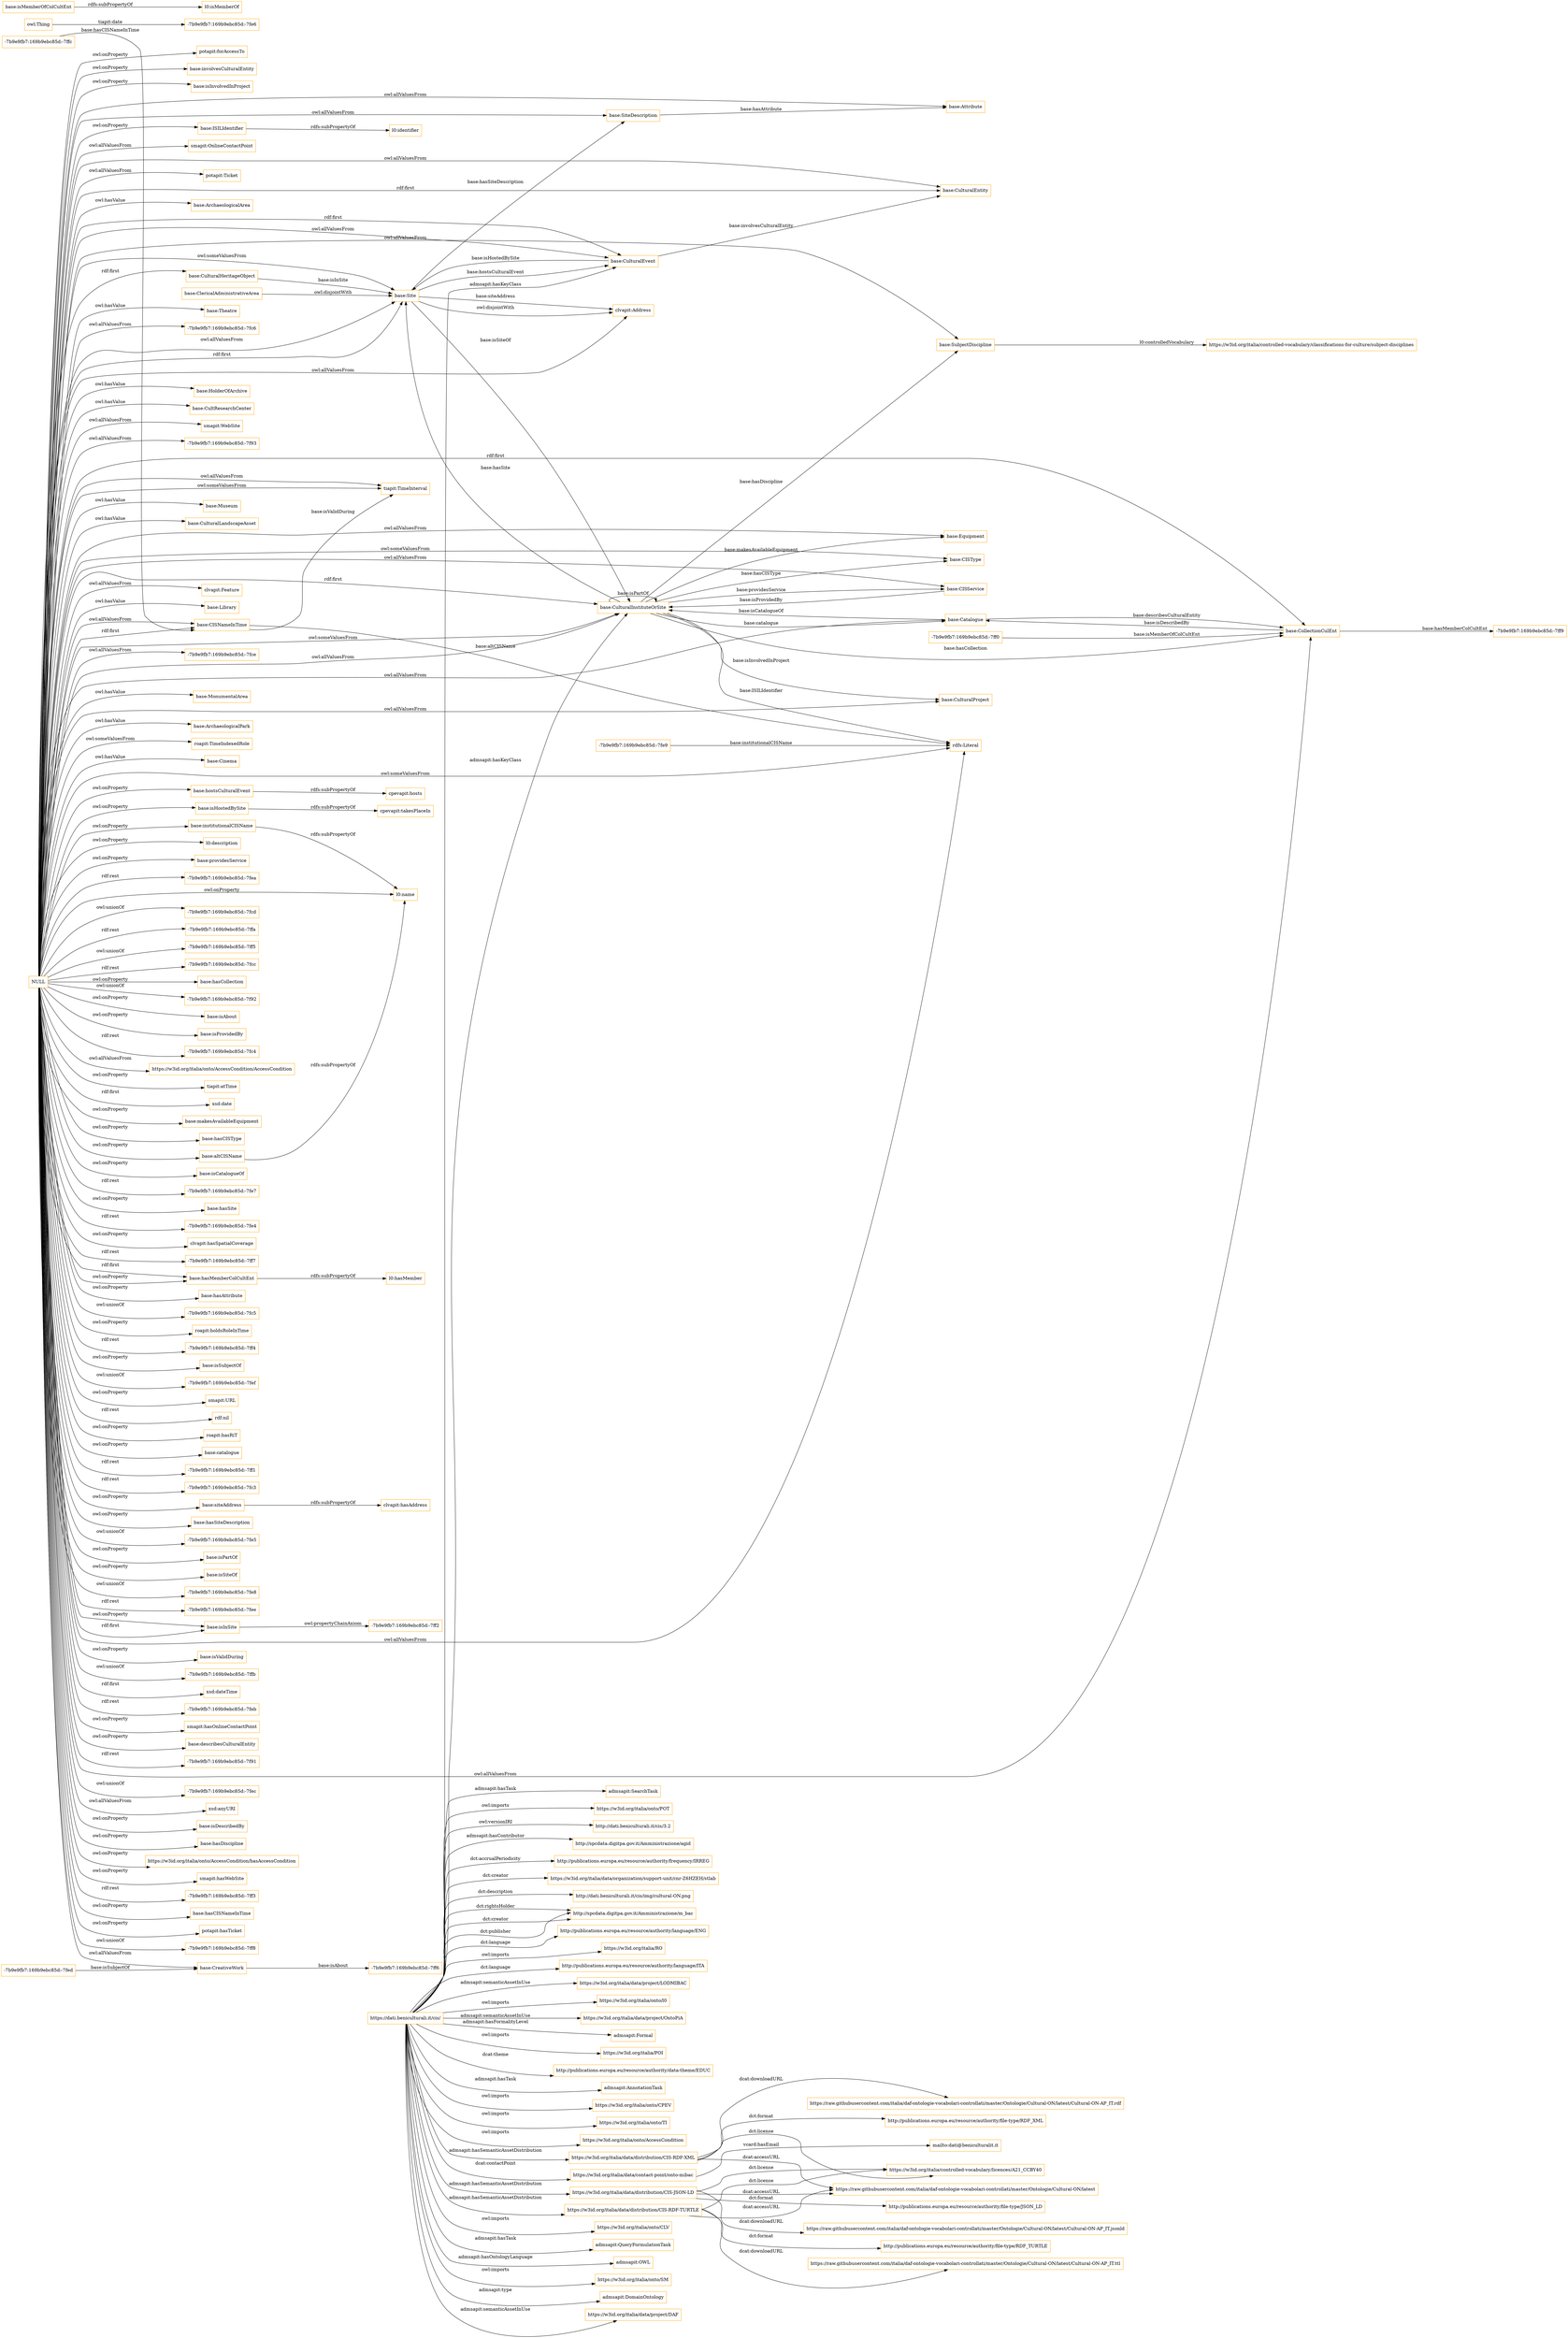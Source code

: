 digraph ar2dtool_diagram { 
rankdir=LR;
size="1501"
node [shape = rectangle, color="orange"]; "base:Attribute" "base:CulturalHeritageObject" "smapit:OnlineContactPoint" "base:CISType" "potapit:Ticket" "base:Catalogue" "-7b9e9fb7:169b9ebc85d:-7ff0" "base:ArchaeologicalArea" "clvapit:Address" "base:Site" "base:CulturalEntity" "base:Theatre" "-7b9e9fb7:169b9ebc85d:-7fc6" "base:CulturalInstituteOrSite" "base:HolderOfArchive" "base:CultResearchCenter" "-7b9e9fb7:169b9ebc85d:-7fe9" "smapit:WebSite" "-7b9e9fb7:169b9ebc85d:-7f93" "-7b9e9fb7:169b9ebc85d:-7fed" "-7b9e9fb7:169b9ebc85d:-7ffc" "tiapit:TimeInterval" "base:CISNameInTime" "base:ClericalAdministrativeArea" "base:Museum" "base:CulturalLandscapeAsset" "base:CollectionCulEnt" "base:Equipment" "base:CreativeWork" "base:SubjectDiscipline" "clvapit:Feature" "base:Library" "base:CulturalEvent" "-7b9e9fb7:169b9ebc85d:-7ff9" "-7b9e9fb7:169b9ebc85d:-7fce" "base:CISService" "base:SiteDescription" "owl:Thing" "base:MonumentalArea" "base:CulturalProject" "base:ArchaeologicalPark" "-7b9e9fb7:169b9ebc85d:-7ff6" "roapit:TimeIndexedRole" "base:Cinema" ; /*classes style*/
	"https://w3id.org/italia/data/distribution/CIS-RDF-XML" -> "https://w3id.org/italia/controlled-vocabulary/licences/A21_CCBY40" [ label = "dct:license" ];
	"https://w3id.org/italia/data/distribution/CIS-RDF-XML" -> "https://raw.githubusercontent.com/italia/daf-ontologie-vocabolari-controllati/master/Ontologie/Cultural-ON/latest/Cultural-ON-AP_IT.rdf" [ label = "dcat:downloadURL" ];
	"https://w3id.org/italia/data/distribution/CIS-RDF-XML" -> "http://publications.europa.eu/resource/authority/file-type/RDF_XML" [ label = "dct:format" ];
	"https://w3id.org/italia/data/distribution/CIS-RDF-XML" -> "https://raw.githubusercontent.com/italia/daf-ontologie-vocabolari-controllati/master/Ontologie/Cultural-ON/latest" [ label = "dcat:accessURL" ];
	"base:hostsCulturalEvent" -> "cpevapit:hosts" [ label = "rdfs:subPropertyOf" ];
	"base:ClericalAdministrativeArea" -> "base:Site" [ label = "owl:disjointWith" ];
	"https://w3id.org/italia/data/contact-point/onto-mibac" -> "mailto:dati@beniculturalit.it" [ label = "vcard:hasEmail" ];
	"base:Site" -> "clvapit:Address" [ label = "owl:disjointWith" ];
	"https://w3id.org/italia/data/distribution/CIS-JSON-LD" -> "https://w3id.org/italia/controlled-vocabulary/licences/A21_CCBY40" [ label = "dct:license" ];
	"https://w3id.org/italia/data/distribution/CIS-JSON-LD" -> "http://publications.europa.eu/resource/authority/file-type/JSON_LD" [ label = "dct:format" ];
	"https://w3id.org/italia/data/distribution/CIS-JSON-LD" -> "https://raw.githubusercontent.com/italia/daf-ontologie-vocabolari-controllati/master/Ontologie/Cultural-ON/latest/Cultural-ON-AP_IT.jsonld" [ label = "dcat:downloadURL" ];
	"https://w3id.org/italia/data/distribution/CIS-JSON-LD" -> "https://raw.githubusercontent.com/italia/daf-ontologie-vocabolari-controllati/master/Ontologie/Cultural-ON/latest" [ label = "dcat:accessURL" ];
	"base:isHostedBySite" -> "cpevapit:takesPlaceIn" [ label = "rdfs:subPropertyOf" ];
	"base:institutionalCISName" -> "l0:name" [ label = "rdfs:subPropertyOf" ];
	"NULL" -> "l0:description" [ label = "owl:onProperty" ];
	"NULL" -> "smapit:OnlineContactPoint" [ label = "owl:allValuesFrom" ];
	"NULL" -> "smapit:WebSite" [ label = "owl:allValuesFrom" ];
	"NULL" -> "base:providesService" [ label = "owl:onProperty" ];
	"NULL" -> "base:Museum" [ label = "owl:hasValue" ];
	"NULL" -> "base:CISNameInTime" [ label = "owl:allValuesFrom" ];
	"NULL" -> "-7b9e9fb7:169b9ebc85d:-7fea" [ label = "rdf:rest" ];
	"NULL" -> "base:institutionalCISName" [ label = "owl:onProperty" ];
	"NULL" -> "base:altCISName" [ label = "owl:onProperty" ];
	"NULL" -> "l0:name" [ label = "owl:onProperty" ];
	"NULL" -> "-7b9e9fb7:169b9ebc85d:-7fcd" [ label = "owl:unionOf" ];
	"NULL" -> "base:SiteDescription" [ label = "owl:allValuesFrom" ];
	"NULL" -> "base:CulturalInstituteOrSite" [ label = "owl:someValuesFrom" ];
	"NULL" -> "-7b9e9fb7:169b9ebc85d:-7ffa" [ label = "rdf:rest" ];
	"NULL" -> "-7b9e9fb7:169b9ebc85d:-7ff5" [ label = "owl:unionOf" ];
	"NULL" -> "roapit:TimeIndexedRole" [ label = "owl:someValuesFrom" ];
	"NULL" -> "-7b9e9fb7:169b9ebc85d:-7fcc" [ label = "rdf:rest" ];
	"NULL" -> "base:hasCollection" [ label = "owl:onProperty" ];
	"NULL" -> "-7b9e9fb7:169b9ebc85d:-7f92" [ label = "owl:unionOf" ];
	"NULL" -> "base:Site" [ label = "rdf:first" ];
	"NULL" -> "base:isAbout" [ label = "owl:onProperty" ];
	"NULL" -> "base:Theatre" [ label = "owl:hasValue" ];
	"NULL" -> "base:isProvidedBy" [ label = "owl:onProperty" ];
	"NULL" -> "base:HolderOfArchive" [ label = "owl:hasValue" ];
	"NULL" -> "-7b9e9fb7:169b9ebc85d:-7fc4" [ label = "rdf:rest" ];
	"NULL" -> "https://w3id.org/italia/onto/AccessCondition/AccessCondition" [ label = "owl:allValuesFrom" ];
	"NULL" -> "base:CollectionCulEnt" [ label = "owl:allValuesFrom" ];
	"NULL" -> "tiapit:atTime" [ label = "owl:onProperty" ];
	"NULL" -> "base:CultResearchCenter" [ label = "owl:hasValue" ];
	"NULL" -> "xsd:date" [ label = "rdf:first" ];
	"NULL" -> "base:makesAvailableEquipment" [ label = "owl:onProperty" ];
	"NULL" -> "base:CulturalHeritageObject" [ label = "rdf:first" ];
	"NULL" -> "base:CulturalEvent" [ label = "rdf:first" ];
	"NULL" -> "base:hasCISType" [ label = "owl:onProperty" ];
	"NULL" -> "base:hasMemberColCultEnt" [ label = "owl:onProperty" ];
	"NULL" -> "base:CreativeWork" [ label = "owl:allValuesFrom" ];
	"NULL" -> "-7b9e9fb7:169b9ebc85d:-7f93" [ label = "owl:allValuesFrom" ];
	"NULL" -> "base:hasMemberColCultEnt" [ label = "rdf:first" ];
	"NULL" -> "base:MonumentalArea" [ label = "owl:hasValue" ];
	"NULL" -> "base:isCatalogueOf" [ label = "owl:onProperty" ];
	"NULL" -> "base:CISNameInTime" [ label = "rdf:first" ];
	"NULL" -> "base:CulturalProject" [ label = "owl:allValuesFrom" ];
	"NULL" -> "-7b9e9fb7:169b9ebc85d:-7fe7" [ label = "rdf:rest" ];
	"NULL" -> "base:CulturalEntity" [ label = "owl:allValuesFrom" ];
	"NULL" -> "base:hostsCulturalEvent" [ label = "owl:onProperty" ];
	"NULL" -> "base:Library" [ label = "owl:hasValue" ];
	"NULL" -> "base:hasSite" [ label = "owl:onProperty" ];
	"NULL" -> "-7b9e9fb7:169b9ebc85d:-7fe4" [ label = "rdf:rest" ];
	"NULL" -> "clvapit:hasSpatialCoverage" [ label = "owl:onProperty" ];
	"NULL" -> "base:CulturalEntity" [ label = "rdf:first" ];
	"NULL" -> "-7b9e9fb7:169b9ebc85d:-7ff7" [ label = "rdf:rest" ];
	"NULL" -> "base:hasAttribute" [ label = "owl:onProperty" ];
	"NULL" -> "-7b9e9fb7:169b9ebc85d:-7fc5" [ label = "owl:unionOf" ];
	"NULL" -> "base:CollectionCulEnt" [ label = "rdf:first" ];
	"NULL" -> "roapit:holdsRoleInTime" [ label = "owl:onProperty" ];
	"NULL" -> "base:CulturalEvent" [ label = "owl:allValuesFrom" ];
	"NULL" -> "base:siteAddress" [ label = "owl:onProperty" ];
	"NULL" -> "-7b9e9fb7:169b9ebc85d:-7ff4" [ label = "rdf:rest" ];
	"NULL" -> "base:isSubjectOf" [ label = "owl:onProperty" ];
	"NULL" -> "-7b9e9fb7:169b9ebc85d:-7fef" [ label = "owl:unionOf" ];
	"NULL" -> "-7b9e9fb7:169b9ebc85d:-7fc6" [ label = "owl:allValuesFrom" ];
	"NULL" -> "smapit:URL" [ label = "owl:onProperty" ];
	"NULL" -> "rdf:nil" [ label = "rdf:rest" ];
	"NULL" -> "base:CulturalInstituteOrSite" [ label = "owl:allValuesFrom" ];
	"NULL" -> "roapit:hasRiT" [ label = "owl:onProperty" ];
	"NULL" -> "base:catalogue" [ label = "owl:onProperty" ];
	"NULL" -> "base:CulturalLandscapeAsset" [ label = "owl:hasValue" ];
	"NULL" -> "-7b9e9fb7:169b9ebc85d:-7ff1" [ label = "rdf:rest" ];
	"NULL" -> "-7b9e9fb7:169b9ebc85d:-7fc3" [ label = "rdf:rest" ];
	"NULL" -> "base:isInSite" [ label = "owl:onProperty" ];
	"NULL" -> "base:hasSiteDescription" [ label = "owl:onProperty" ];
	"NULL" -> "base:Equipment" [ label = "owl:allValuesFrom" ];
	"NULL" -> "-7b9e9fb7:169b9ebc85d:-7fe5" [ label = "owl:unionOf" ];
	"NULL" -> "base:isHostedBySite" [ label = "owl:onProperty" ];
	"NULL" -> "base:isPartOf" [ label = "owl:onProperty" ];
	"NULL" -> "clvapit:Address" [ label = "owl:allValuesFrom" ];
	"NULL" -> "base:isSiteOf" [ label = "owl:onProperty" ];
	"NULL" -> "-7b9e9fb7:169b9ebc85d:-7fe8" [ label = "owl:unionOf" ];
	"NULL" -> "-7b9e9fb7:169b9ebc85d:-7fee" [ label = "rdf:rest" ];
	"NULL" -> "rdfs:Literal" [ label = "owl:someValuesFrom" ];
	"NULL" -> "base:isValidDuring" [ label = "owl:onProperty" ];
	"NULL" -> "-7b9e9fb7:169b9ebc85d:-7ffb" [ label = "owl:unionOf" ];
	"NULL" -> "base:ArchaeologicalArea" [ label = "owl:hasValue" ];
	"NULL" -> "xsd:dateTime" [ label = "rdf:first" ];
	"NULL" -> "base:Attribute" [ label = "owl:allValuesFrom" ];
	"NULL" -> "-7b9e9fb7:169b9ebc85d:-7feb" [ label = "rdf:rest" ];
	"NULL" -> "potapit:Ticket" [ label = "owl:allValuesFrom" ];
	"NULL" -> "smapit:hasOnlineContactPoint" [ label = "owl:onProperty" ];
	"NULL" -> "base:describesCulturalEntity" [ label = "owl:onProperty" ];
	"NULL" -> "-7b9e9fb7:169b9ebc85d:-7fce" [ label = "owl:allValuesFrom" ];
	"NULL" -> "base:SubjectDiscipline" [ label = "owl:allValuesFrom" ];
	"NULL" -> "base:Site" [ label = "owl:someValuesFrom" ];
	"NULL" -> "-7b9e9fb7:169b9ebc85d:-7f91" [ label = "rdf:rest" ];
	"NULL" -> "clvapit:Feature" [ label = "owl:allValuesFrom" ];
	"NULL" -> "base:ISILIdentifier" [ label = "owl:onProperty" ];
	"NULL" -> "-7b9e9fb7:169b9ebc85d:-7fec" [ label = "owl:unionOf" ];
	"NULL" -> "xsd:anyURI" [ label = "owl:allValuesFrom" ];
	"NULL" -> "base:isDescribedBy" [ label = "owl:onProperty" ];
	"NULL" -> "base:CISService" [ label = "owl:allValuesFrom" ];
	"NULL" -> "base:Catalogue" [ label = "owl:allValuesFrom" ];
	"NULL" -> "base:hasDiscipline" [ label = "owl:onProperty" ];
	"NULL" -> "https://w3id.org/italia/onto/AccessCondition/hasAccessCondition" [ label = "owl:onProperty" ];
	"NULL" -> "smapit:hasWebSite" [ label = "owl:onProperty" ];
	"NULL" -> "-7b9e9fb7:169b9ebc85d:-7ff3" [ label = "rdf:rest" ];
	"NULL" -> "rdfs:Literal" [ label = "owl:allValuesFrom" ];
	"NULL" -> "base:isInSite" [ label = "rdf:first" ];
	"NULL" -> "base:hasCISNameInTime" [ label = "owl:onProperty" ];
	"NULL" -> "potapit:hasTicket" [ label = "owl:onProperty" ];
	"NULL" -> "-7b9e9fb7:169b9ebc85d:-7ff8" [ label = "owl:unionOf" ];
	"NULL" -> "tiapit:TimeInterval" [ label = "owl:someValuesFrom" ];
	"NULL" -> "base:CulturalInstituteOrSite" [ label = "rdf:first" ];
	"NULL" -> "tiapit:TimeInterval" [ label = "owl:allValuesFrom" ];
	"NULL" -> "base:Cinema" [ label = "owl:hasValue" ];
	"NULL" -> "base:Site" [ label = "owl:allValuesFrom" ];
	"NULL" -> "base:ArchaeologicalPark" [ label = "owl:hasValue" ];
	"NULL" -> "potapit:forAccessTo" [ label = "owl:onProperty" ];
	"NULL" -> "base:involvesCulturalEntity" [ label = "owl:onProperty" ];
	"NULL" -> "base:CISType" [ label = "owl:someValuesFrom" ];
	"NULL" -> "base:isInvolvedInProject" [ label = "owl:onProperty" ];
	"base:SubjectDiscipline" -> "https://w3id.org/italia/controlled-vocabulary/classifications-for-culture/subject-disciplines" [ label = "l0:controlledVocabulary" ];
	"base:hasMemberColCultEnt" -> "l0:hasMember" [ label = "rdfs:subPropertyOf" ];
	"base:isMemberOfColCultEnt" -> "l0:isMemberOf" [ label = "rdfs:subPropertyOf" ];
	"base:altCISName" -> "l0:name" [ label = "rdfs:subPropertyOf" ];
	"base:siteAddress" -> "clvapit:hasAddress" [ label = "rdfs:subPropertyOf" ];
	"base:ISILIdentifier" -> "l0:identifier" [ label = "rdfs:subPropertyOf" ];
	"base:isInSite" -> "-7b9e9fb7:169b9ebc85d:-7ff2" [ label = "owl:propertyChainAxiom" ];
	"https://w3id.org/italia/data/distribution/CIS-RDF-TURTLE" -> "https://raw.githubusercontent.com/italia/daf-ontologie-vocabolari-controllati/master/Ontologie/Cultural-ON/latest/Cultural-ON-AP_IT.ttl" [ label = "dcat:downloadURL" ];
	"https://w3id.org/italia/data/distribution/CIS-RDF-TURTLE" -> "https://w3id.org/italia/controlled-vocabulary/licences/A21_CCBY40" [ label = "dct:license" ];
	"https://w3id.org/italia/data/distribution/CIS-RDF-TURTLE" -> "https://raw.githubusercontent.com/italia/daf-ontologie-vocabolari-controllati/master/Ontologie/Cultural-ON/latest" [ label = "dcat:accessURL" ];
	"https://w3id.org/italia/data/distribution/CIS-RDF-TURTLE" -> "http://publications.europa.eu/resource/authority/file-type/RDF_TURTLE" [ label = "dct:format" ];
	"https://dati.beniculturali.it/cis/" -> "https://w3id.org/italia/onto/CLV" [ label = "owl:imports" ];
	"https://dati.beniculturali.it/cis/" -> "https://w3id.org/italia/data/contact-point/onto-mibac" [ label = "dcat:contactPoint" ];
	"https://dati.beniculturali.it/cis/" -> "admsapit:QueryFormulationTask" [ label = "admsapit:hasTask" ];
	"https://dati.beniculturali.it/cis/" -> "admsapit:OWL" [ label = "admsapit:hasOntologyLanguage" ];
	"https://dati.beniculturali.it/cis/" -> "https://w3id.org/italia/onto/SM" [ label = "owl:imports" ];
	"https://dati.beniculturali.it/cis/" -> "admsapit:DomainOntology" [ label = "admsapit:type" ];
	"https://dati.beniculturali.it/cis/" -> "https://w3id.org/italia/data/project/DAF" [ label = "admsapit:semanticAssetInUse" ];
	"https://dati.beniculturali.it/cis/" -> "admsapit:SearchTask" [ label = "admsapit:hasTask" ];
	"https://dati.beniculturali.it/cis/" -> "https://w3id.org/italia/onto/POT" [ label = "owl:imports" ];
	"https://dati.beniculturali.it/cis/" -> "https://w3id.org/italia/data/distribution/CIS-RDF-XML" [ label = "admsapit:hasSemanticAssetDistribution" ];
	"https://dati.beniculturali.it/cis/" -> "https://w3id.org/italia/data/distribution/CIS-RDF-TURTLE" [ label = "admsapit:hasSemanticAssetDistribution" ];
	"https://dati.beniculturali.it/cis/" -> "http://dati.beniculturali.it/cis/3.2" [ label = "owl:versionIRI" ];
	"https://dati.beniculturali.it/cis/" -> "base:CulturalInstituteOrSite" [ label = "admsapit:hasKeyClass" ];
	"https://dati.beniculturali.it/cis/" -> "http://spcdata.digitpa.gov.it/Amministrazione/agid" [ label = "admsapit:hasContributor" ];
	"https://dati.beniculturali.it/cis/" -> "http://publications.europa.eu/resource/authority/frequency/IRREG" [ label = "dct:accrualPeriodicity" ];
	"https://dati.beniculturali.it/cis/" -> "https://w3id.org/italia/data/organization/support-unit/cnr-Z6HZEH/stlab" [ label = "dct:creator" ];
	"https://dati.beniculturali.it/cis/" -> "http://dati.beniculturali.it/cis/img/cultural-ON.png" [ label = "dct:description" ];
	"https://dati.beniculturali.it/cis/" -> "http://spcdata.digitpa.gov.it/Amministrazione/m_bac" [ label = "dct:rightsHolder" ];
	"https://dati.beniculturali.it/cis/" -> "http://publications.europa.eu/resource/authority/language/ENG" [ label = "dct:language" ];
	"https://dati.beniculturali.it/cis/" -> "https://w3id.org/italia/RO" [ label = "owl:imports" ];
	"https://dati.beniculturali.it/cis/" -> "http://publications.europa.eu/resource/authority/language/ITA" [ label = "dct:language" ];
	"https://dati.beniculturali.it/cis/" -> "https://w3id.org/italia/data/distribution/CIS-JSON-LD" [ label = "admsapit:hasSemanticAssetDistribution" ];
	"https://dati.beniculturali.it/cis/" -> "https://w3id.org/italia/data/project/LODMIBAC" [ label = "admsapit:semanticAssetInUse" ];
	"https://dati.beniculturali.it/cis/" -> "http://spcdata.digitpa.gov.it/Amministrazione/m_bac" [ label = "dct:creator" ];
	"https://dati.beniculturali.it/cis/" -> "https://w3id.org/italia/onto/l0" [ label = "owl:imports" ];
	"https://dati.beniculturali.it/cis/" -> "http://spcdata.digitpa.gov.it/Amministrazione/m_bac" [ label = "dct:publisher" ];
	"https://dati.beniculturali.it/cis/" -> "https://w3id.org/italia/data/project/OntoPiA" [ label = "admsapit:semanticAssetInUse" ];
	"https://dati.beniculturali.it/cis/" -> "admsapit:Formal" [ label = "admsapit:hasFormalityLevel" ];
	"https://dati.beniculturali.it/cis/" -> "base:CulturalEvent" [ label = "admsapit:hasKeyClass" ];
	"https://dati.beniculturali.it/cis/" -> "https://w3id.org/italia/POI" [ label = "owl:imports" ];
	"https://dati.beniculturali.it/cis/" -> "http://publications.europa.eu/resource/authority/data-theme/EDUC" [ label = "dcat:theme" ];
	"https://dati.beniculturali.it/cis/" -> "admsapit:AnnotationTask" [ label = "admsapit:hasTask" ];
	"https://dati.beniculturali.it/cis/" -> "https://w3id.org/italia/onto/CPEV" [ label = "owl:imports" ];
	"https://dati.beniculturali.it/cis/" -> "https://w3id.org/italia/onto/TI" [ label = "owl:imports" ];
	"https://dati.beniculturali.it/cis/" -> "https://w3id.org/italia/onto/AccessCondition" [ label = "owl:imports" ];
	"-7b9e9fb7:169b9ebc85d:-7fed" -> "base:CreativeWork" [ label = "base:isSubjectOf" ];
	"base:CulturalInstituteOrSite" -> "base:Equipment" [ label = "base:makesAvailableEquipment" ];
	"base:SiteDescription" -> "base:Attribute" [ label = "base:hasAttribute" ];
	"-7b9e9fb7:169b9ebc85d:-7ff0" -> "base:CollectionCulEnt" [ label = "base:isMemberOfColCultEnt" ];
	"base:CulturalInstituteOrSite" -> "base:Catalogue" [ label = "base:catalogue" ];
	"base:CollectionCulEnt" -> "base:Catalogue" [ label = "base:isDescribedBy" ];
	"base:CulturalInstituteOrSite" -> "base:Site" [ label = "base:hasSite" ];
	"owl:Thing" -> "-7b9e9fb7:169b9ebc85d:-7fe6" [ label = "tiapit:date" ];
	"base:CISNameInTime" -> "tiapit:TimeInterval" [ label = "base:isValidDuring" ];
	"base:CulturalEvent" -> "base:Site" [ label = "base:isHostedBySite" ];
	"base:CulturalInstituteOrSite" -> "base:CISService" [ label = "base:providesService" ];
	"-7b9e9fb7:169b9ebc85d:-7ffc" -> "base:CISNameInTime" [ label = "base:hasCISNameInTime" ];
	"base:Catalogue" -> "base:CulturalInstituteOrSite" [ label = "base:isCatalogueOf" ];
	"base:Site" -> "base:CulturalEvent" [ label = "base:hostsCulturalEvent" ];
	"base:CollectionCulEnt" -> "-7b9e9fb7:169b9ebc85d:-7ff9" [ label = "base:hasMemberColCultEnt" ];
	"base:CulturalInstituteOrSite" -> "base:SubjectDiscipline" [ label = "base:hasDiscipline" ];
	"base:CulturalInstituteOrSite" -> "base:CulturalProject" [ label = "base:isInvolvedInProject" ];
	"-7b9e9fb7:169b9ebc85d:-7fe9" -> "rdfs:Literal" [ label = "base:institutionalCISName" ];
	"base:CulturalInstituteOrSite" -> "base:CulturalInstituteOrSite" [ label = "base:isPartOf" ];
	"base:CISService" -> "base:CulturalInstituteOrSite" [ label = "base:isProvidedBy" ];
	"base:CISNameInTime" -> "rdfs:Literal" [ label = "base:altCISName" ];
	"base:Site" -> "base:CulturalInstituteOrSite" [ label = "base:isSiteOf" ];
	"base:Site" -> "base:SiteDescription" [ label = "base:hasSiteDescription" ];
	"base:CulturalInstituteOrSite" -> "base:CollectionCulEnt" [ label = "base:hasCollection" ];
	"base:Site" -> "clvapit:Address" [ label = "base:siteAddress" ];
	"base:CreativeWork" -> "-7b9e9fb7:169b9ebc85d:-7ff6" [ label = "base:isAbout" ];
	"base:Catalogue" -> "base:CollectionCulEnt" [ label = "base:describesCulturalEntity" ];
	"base:CulturalInstituteOrSite" -> "base:CISType" [ label = "base:hasCISType" ];
	"base:CulturalEvent" -> "base:CulturalEntity" [ label = "base:involvesCulturalEntity" ];
	"base:CulturalHeritageObject" -> "base:Site" [ label = "base:isInSite" ];
	"base:CulturalInstituteOrSite" -> "rdfs:Literal" [ label = "base:ISILIdentifier" ];

}
